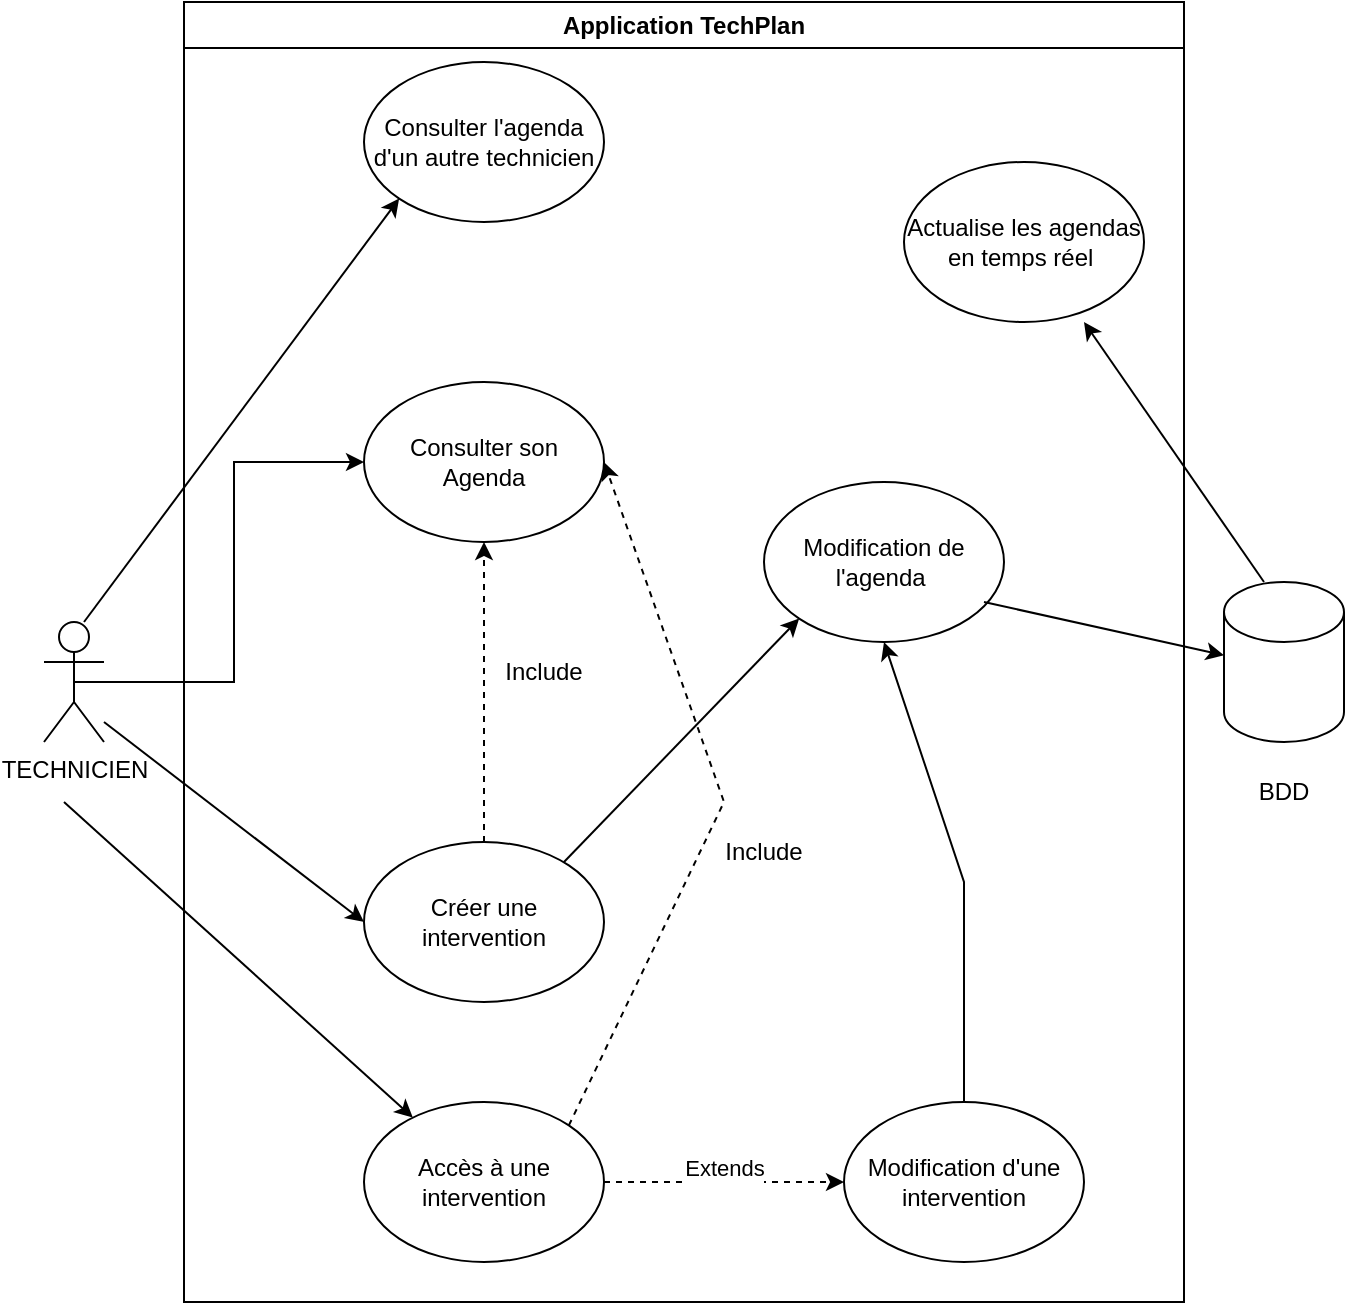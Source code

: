 <mxfile version="24.7.14">
  <diagram name="Page-1" id="WI6FHtb4Kb7viyDI1_ma">
    <mxGraphModel grid="1" page="1" gridSize="10" guides="1" tooltips="1" connect="1" arrows="1" fold="1" pageScale="1" pageWidth="827" pageHeight="1169" math="0" shadow="0">
      <root>
        <mxCell id="0" />
        <mxCell id="1" parent="0" />
        <mxCell id="Za15BFKU1AebMUykIuLu-4" style="edgeStyle=orthogonalEdgeStyle;rounded=0;orthogonalLoop=1;jettySize=auto;html=1;exitX=0.5;exitY=0.5;exitDx=0;exitDy=0;exitPerimeter=0;entryX=0;entryY=0.5;entryDx=0;entryDy=0;" edge="1" parent="1" source="Za15BFKU1AebMUykIuLu-1" target="Za15BFKU1AebMUykIuLu-3">
          <mxGeometry relative="1" as="geometry" />
        </mxCell>
        <mxCell id="Za15BFKU1AebMUykIuLu-1" value="TECHNICIEN" style="shape=umlActor;verticalLabelPosition=bottom;verticalAlign=top;html=1;outlineConnect=0;" vertex="1" parent="1">
          <mxGeometry x="120" y="320" width="30" height="60" as="geometry" />
        </mxCell>
        <mxCell id="Za15BFKU1AebMUykIuLu-3" value="Consulter son Agenda" style="ellipse;whiteSpace=wrap;html=1;" vertex="1" parent="1">
          <mxGeometry x="280" y="200" width="120" height="80" as="geometry" />
        </mxCell>
        <mxCell id="Za15BFKU1AebMUykIuLu-5" value="Créer une intervention" style="ellipse;whiteSpace=wrap;html=1;" vertex="1" parent="1">
          <mxGeometry x="280" y="430" width="120" height="80" as="geometry" />
        </mxCell>
        <mxCell id="Za15BFKU1AebMUykIuLu-7" value="Modification d&#39;une intervention" style="ellipse;whiteSpace=wrap;html=1;" vertex="1" parent="1">
          <mxGeometry x="520" y="560" width="120" height="80" as="geometry" />
        </mxCell>
        <mxCell id="Za15BFKU1AebMUykIuLu-9" value="" style="endArrow=classic;html=1;rounded=0;entryX=0.5;entryY=1;entryDx=0;entryDy=0;exitX=0.5;exitY=0;exitDx=0;exitDy=0;dashed=1;" edge="1" parent="1" source="Za15BFKU1AebMUykIuLu-5" target="Za15BFKU1AebMUykIuLu-3">
          <mxGeometry width="50" height="50" relative="1" as="geometry">
            <mxPoint x="340" y="280" as="sourcePoint" />
            <mxPoint x="390" y="230" as="targetPoint" />
          </mxGeometry>
        </mxCell>
        <mxCell id="Za15BFKU1AebMUykIuLu-11" value="" style="endArrow=classic;html=1;rounded=0;entryX=0;entryY=0.5;entryDx=0;entryDy=0;" edge="1" parent="1" target="Za15BFKU1AebMUykIuLu-5">
          <mxGeometry width="50" height="50" relative="1" as="geometry">
            <mxPoint x="150" y="370" as="sourcePoint" />
            <mxPoint x="200" y="320" as="targetPoint" />
          </mxGeometry>
        </mxCell>
        <mxCell id="Za15BFKU1AebMUykIuLu-12" value="" style="endArrow=classic;html=1;rounded=0;entryX=0;entryY=0.5;entryDx=0;entryDy=0;exitX=1;exitY=0.5;exitDx=0;exitDy=0;dashed=1;" edge="1" parent="1" source="Za15BFKU1AebMUykIuLu-22" target="Za15BFKU1AebMUykIuLu-7">
          <mxGeometry relative="1" as="geometry">
            <mxPoint x="460" y="650" as="sourcePoint" />
            <mxPoint x="480" y="520" as="targetPoint" />
          </mxGeometry>
        </mxCell>
        <mxCell id="Za15BFKU1AebMUykIuLu-13" value="Extends&lt;div&gt;&lt;br&gt;&lt;/div&gt;" style="edgeLabel;resizable=0;html=1;;align=center;verticalAlign=middle;" connectable="0" vertex="1" parent="Za15BFKU1AebMUykIuLu-12">
          <mxGeometry relative="1" as="geometry" />
        </mxCell>
        <mxCell id="Za15BFKU1AebMUykIuLu-14" value="Modification de l&#39;agenda&amp;nbsp;" style="ellipse;whiteSpace=wrap;html=1;" vertex="1" parent="1">
          <mxGeometry x="480" y="250" width="120" height="80" as="geometry" />
        </mxCell>
        <mxCell id="Za15BFKU1AebMUykIuLu-15" value="" style="endArrow=classic;html=1;rounded=0;entryX=0;entryY=1;entryDx=0;entryDy=0;" edge="1" parent="1" target="Za15BFKU1AebMUykIuLu-14">
          <mxGeometry width="50" height="50" relative="1" as="geometry">
            <mxPoint x="380" y="440" as="sourcePoint" />
            <mxPoint x="430" y="390" as="targetPoint" />
          </mxGeometry>
        </mxCell>
        <mxCell id="Za15BFKU1AebMUykIuLu-16" value="" style="endArrow=classic;html=1;rounded=0;entryX=0.5;entryY=1;entryDx=0;entryDy=0;" edge="1" parent="1" target="Za15BFKU1AebMUykIuLu-14" source="Za15BFKU1AebMUykIuLu-7">
          <mxGeometry width="50" height="50" relative="1" as="geometry">
            <mxPoint x="530" y="490" as="sourcePoint" />
            <mxPoint x="580" y="440" as="targetPoint" />
            <Array as="points">
              <mxPoint x="580" y="450" />
            </Array>
          </mxGeometry>
        </mxCell>
        <mxCell id="Za15BFKU1AebMUykIuLu-17" value="" style="endArrow=classic;html=1;rounded=0;" edge="1" parent="1">
          <mxGeometry width="50" height="50" relative="1" as="geometry">
            <mxPoint x="590" y="310" as="sourcePoint" />
            <mxPoint x="710" y="336.667" as="targetPoint" />
          </mxGeometry>
        </mxCell>
        <mxCell id="Za15BFKU1AebMUykIuLu-18" value="Consulter l&#39;agenda d&#39;un autre technicien" style="ellipse;whiteSpace=wrap;html=1;" vertex="1" parent="1">
          <mxGeometry x="280" y="40" width="120" height="80" as="geometry" />
        </mxCell>
        <mxCell id="Za15BFKU1AebMUykIuLu-19" value="" style="endArrow=classic;html=1;rounded=0;entryX=0;entryY=1;entryDx=0;entryDy=0;" edge="1" parent="1" target="Za15BFKU1AebMUykIuLu-18">
          <mxGeometry width="50" height="50" relative="1" as="geometry">
            <mxPoint x="140" y="320" as="sourcePoint" />
            <mxPoint x="190" y="270" as="targetPoint" />
          </mxGeometry>
        </mxCell>
        <mxCell id="Za15BFKU1AebMUykIuLu-20" value="" style="shape=cylinder3;whiteSpace=wrap;html=1;boundedLbl=1;backgroundOutline=1;size=15;" vertex="1" parent="1">
          <mxGeometry x="710" y="300" width="60" height="80" as="geometry" />
        </mxCell>
        <mxCell id="Za15BFKU1AebMUykIuLu-21" value="BDD" style="text;html=1;align=center;verticalAlign=middle;whiteSpace=wrap;rounded=0;" vertex="1" parent="1">
          <mxGeometry x="710" y="390" width="60" height="30" as="geometry" />
        </mxCell>
        <mxCell id="Za15BFKU1AebMUykIuLu-22" value="Accès à une intervention" style="ellipse;whiteSpace=wrap;html=1;" vertex="1" parent="1">
          <mxGeometry x="280" y="560" width="120" height="80" as="geometry" />
        </mxCell>
        <mxCell id="Za15BFKU1AebMUykIuLu-23" value="" style="endArrow=classic;html=1;rounded=0;" edge="1" parent="1" target="Za15BFKU1AebMUykIuLu-22">
          <mxGeometry width="50" height="50" relative="1" as="geometry">
            <mxPoint x="130" y="410" as="sourcePoint" />
            <mxPoint x="270" y="570" as="targetPoint" />
          </mxGeometry>
        </mxCell>
        <mxCell id="Za15BFKU1AebMUykIuLu-25" value="" style="endArrow=classic;html=1;rounded=0;entryX=1;entryY=0.5;entryDx=0;entryDy=0;exitX=1;exitY=0;exitDx=0;exitDy=0;dashed=1;" edge="1" parent="1" target="Za15BFKU1AebMUykIuLu-3" source="Za15BFKU1AebMUykIuLu-22">
          <mxGeometry width="50" height="50" relative="1" as="geometry">
            <mxPoint x="380" y="585" as="sourcePoint" />
            <mxPoint x="430" y="535" as="targetPoint" />
            <Array as="points">
              <mxPoint x="460" y="410" />
            </Array>
          </mxGeometry>
        </mxCell>
        <mxCell id="Za15BFKU1AebMUykIuLu-26" value="Include" style="text;html=1;align=center;verticalAlign=middle;whiteSpace=wrap;rounded=0;" vertex="1" parent="1">
          <mxGeometry x="450" y="420" width="60" height="30" as="geometry" />
        </mxCell>
        <mxCell id="Za15BFKU1AebMUykIuLu-27" value="Actualise les agendas en temps réel&amp;nbsp;" style="ellipse;whiteSpace=wrap;html=1;" vertex="1" parent="1">
          <mxGeometry x="550" y="90" width="120" height="80" as="geometry" />
        </mxCell>
        <mxCell id="Za15BFKU1AebMUykIuLu-28" value="" style="endArrow=classic;html=1;rounded=0;entryX=0.75;entryY=1;entryDx=0;entryDy=0;entryPerimeter=0;" edge="1" parent="1" target="Za15BFKU1AebMUykIuLu-27">
          <mxGeometry width="50" height="50" relative="1" as="geometry">
            <mxPoint x="730" y="300" as="sourcePoint" />
            <mxPoint x="780" y="250" as="targetPoint" />
          </mxGeometry>
        </mxCell>
        <mxCell id="drKE1jURuUplIx64GBfT-1" value="Application TechPlan" style="swimlane;whiteSpace=wrap;html=1;" vertex="1" parent="1">
          <mxGeometry x="190" y="10" width="500" height="650" as="geometry" />
        </mxCell>
        <mxCell id="Za15BFKU1AebMUykIuLu-10" value="Include" style="text;html=1;align=center;verticalAlign=middle;whiteSpace=wrap;rounded=0;" vertex="1" parent="drKE1jURuUplIx64GBfT-1">
          <mxGeometry x="150" y="320" width="60" height="30" as="geometry" />
        </mxCell>
      </root>
    </mxGraphModel>
  </diagram>
</mxfile>
